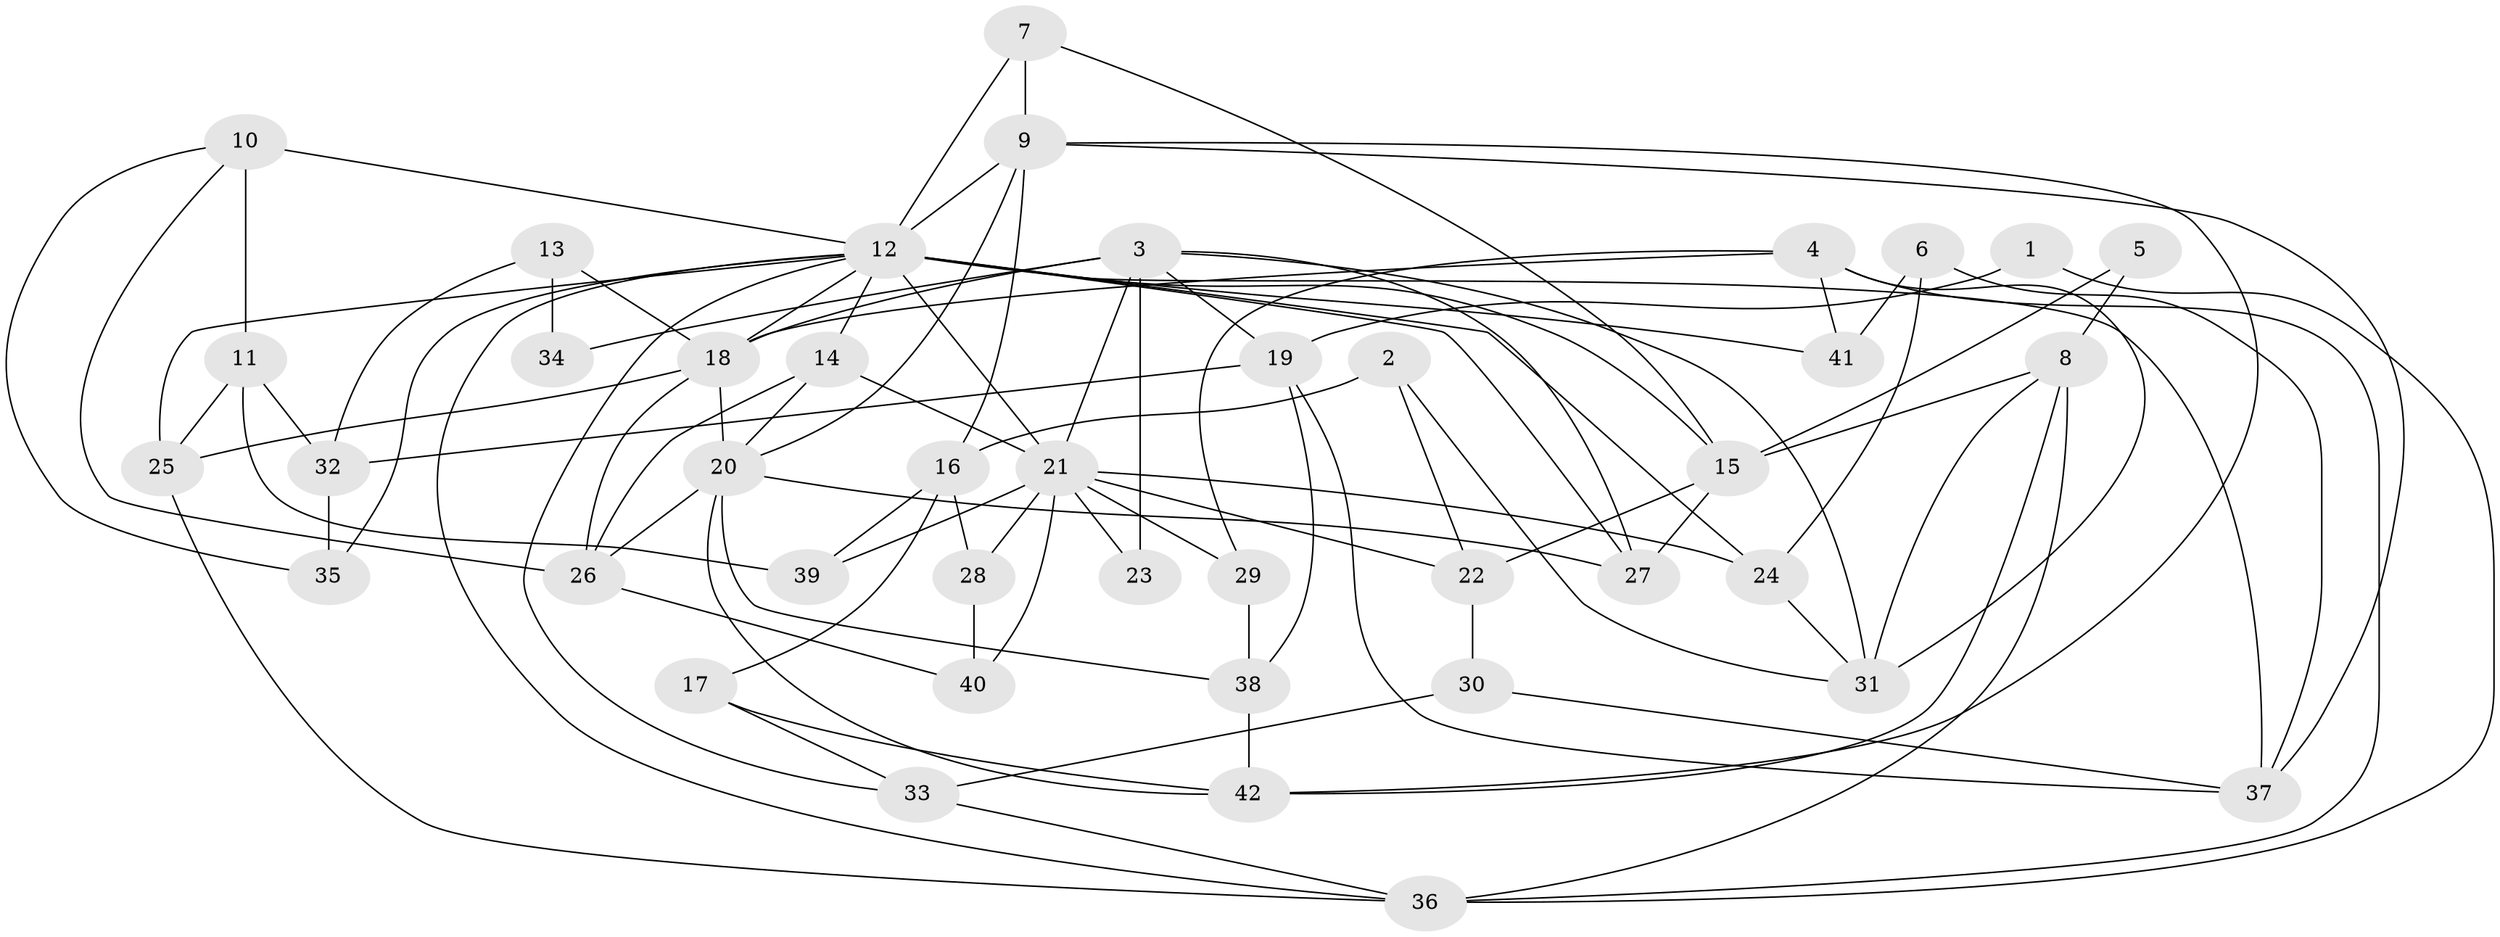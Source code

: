 // original degree distribution, {2: 0.06779661016949153, 3: 0.3389830508474576, 7: 0.03389830508474576, 5: 0.23728813559322035, 4: 0.2542372881355932, 6: 0.06779661016949153}
// Generated by graph-tools (version 1.1) at 2025/51/03/04/25 22:51:11]
// undirected, 42 vertices, 94 edges
graph export_dot {
  node [color=gray90,style=filled];
  1;
  2;
  3;
  4;
  5;
  6;
  7;
  8;
  9;
  10;
  11;
  12;
  13;
  14;
  15;
  16;
  17;
  18;
  19;
  20;
  21;
  22;
  23;
  24;
  25;
  26;
  27;
  28;
  29;
  30;
  31;
  32;
  33;
  34;
  35;
  36;
  37;
  38;
  39;
  40;
  41;
  42;
  1 -- 19 [weight=1.0];
  1 -- 36 [weight=1.0];
  2 -- 16 [weight=1.0];
  2 -- 22 [weight=1.0];
  2 -- 31 [weight=1.0];
  3 -- 18 [weight=1.0];
  3 -- 19 [weight=1.0];
  3 -- 21 [weight=1.0];
  3 -- 23 [weight=1.0];
  3 -- 27 [weight=1.0];
  3 -- 31 [weight=1.0];
  3 -- 34 [weight=1.0];
  4 -- 18 [weight=1.0];
  4 -- 29 [weight=1.0];
  4 -- 31 [weight=1.0];
  4 -- 36 [weight=1.0];
  4 -- 41 [weight=1.0];
  5 -- 8 [weight=1.0];
  5 -- 15 [weight=1.0];
  6 -- 24 [weight=1.0];
  6 -- 37 [weight=1.0];
  6 -- 41 [weight=1.0];
  7 -- 9 [weight=1.0];
  7 -- 12 [weight=1.0];
  7 -- 15 [weight=1.0];
  8 -- 15 [weight=1.0];
  8 -- 31 [weight=1.0];
  8 -- 36 [weight=1.0];
  8 -- 42 [weight=1.0];
  9 -- 12 [weight=1.0];
  9 -- 16 [weight=1.0];
  9 -- 20 [weight=1.0];
  9 -- 37 [weight=1.0];
  9 -- 42 [weight=1.0];
  10 -- 11 [weight=1.0];
  10 -- 12 [weight=2.0];
  10 -- 26 [weight=1.0];
  10 -- 35 [weight=1.0];
  11 -- 25 [weight=1.0];
  11 -- 32 [weight=1.0];
  11 -- 39 [weight=1.0];
  12 -- 14 [weight=1.0];
  12 -- 15 [weight=1.0];
  12 -- 18 [weight=1.0];
  12 -- 21 [weight=1.0];
  12 -- 24 [weight=1.0];
  12 -- 25 [weight=1.0];
  12 -- 27 [weight=2.0];
  12 -- 33 [weight=1.0];
  12 -- 35 [weight=1.0];
  12 -- 36 [weight=1.0];
  12 -- 37 [weight=1.0];
  12 -- 41 [weight=1.0];
  13 -- 18 [weight=1.0];
  13 -- 32 [weight=1.0];
  13 -- 34 [weight=1.0];
  14 -- 20 [weight=1.0];
  14 -- 21 [weight=1.0];
  14 -- 26 [weight=1.0];
  15 -- 22 [weight=1.0];
  15 -- 27 [weight=1.0];
  16 -- 17 [weight=1.0];
  16 -- 28 [weight=1.0];
  16 -- 39 [weight=1.0];
  17 -- 33 [weight=1.0];
  17 -- 42 [weight=1.0];
  18 -- 20 [weight=2.0];
  18 -- 25 [weight=1.0];
  18 -- 26 [weight=1.0];
  19 -- 32 [weight=1.0];
  19 -- 37 [weight=1.0];
  19 -- 38 [weight=1.0];
  20 -- 26 [weight=1.0];
  20 -- 27 [weight=1.0];
  20 -- 38 [weight=1.0];
  20 -- 42 [weight=1.0];
  21 -- 22 [weight=1.0];
  21 -- 23 [weight=1.0];
  21 -- 24 [weight=1.0];
  21 -- 28 [weight=1.0];
  21 -- 29 [weight=1.0];
  21 -- 39 [weight=1.0];
  21 -- 40 [weight=1.0];
  22 -- 30 [weight=1.0];
  24 -- 31 [weight=1.0];
  25 -- 36 [weight=1.0];
  26 -- 40 [weight=1.0];
  28 -- 40 [weight=1.0];
  29 -- 38 [weight=1.0];
  30 -- 33 [weight=1.0];
  30 -- 37 [weight=1.0];
  32 -- 35 [weight=1.0];
  33 -- 36 [weight=1.0];
  38 -- 42 [weight=1.0];
}
